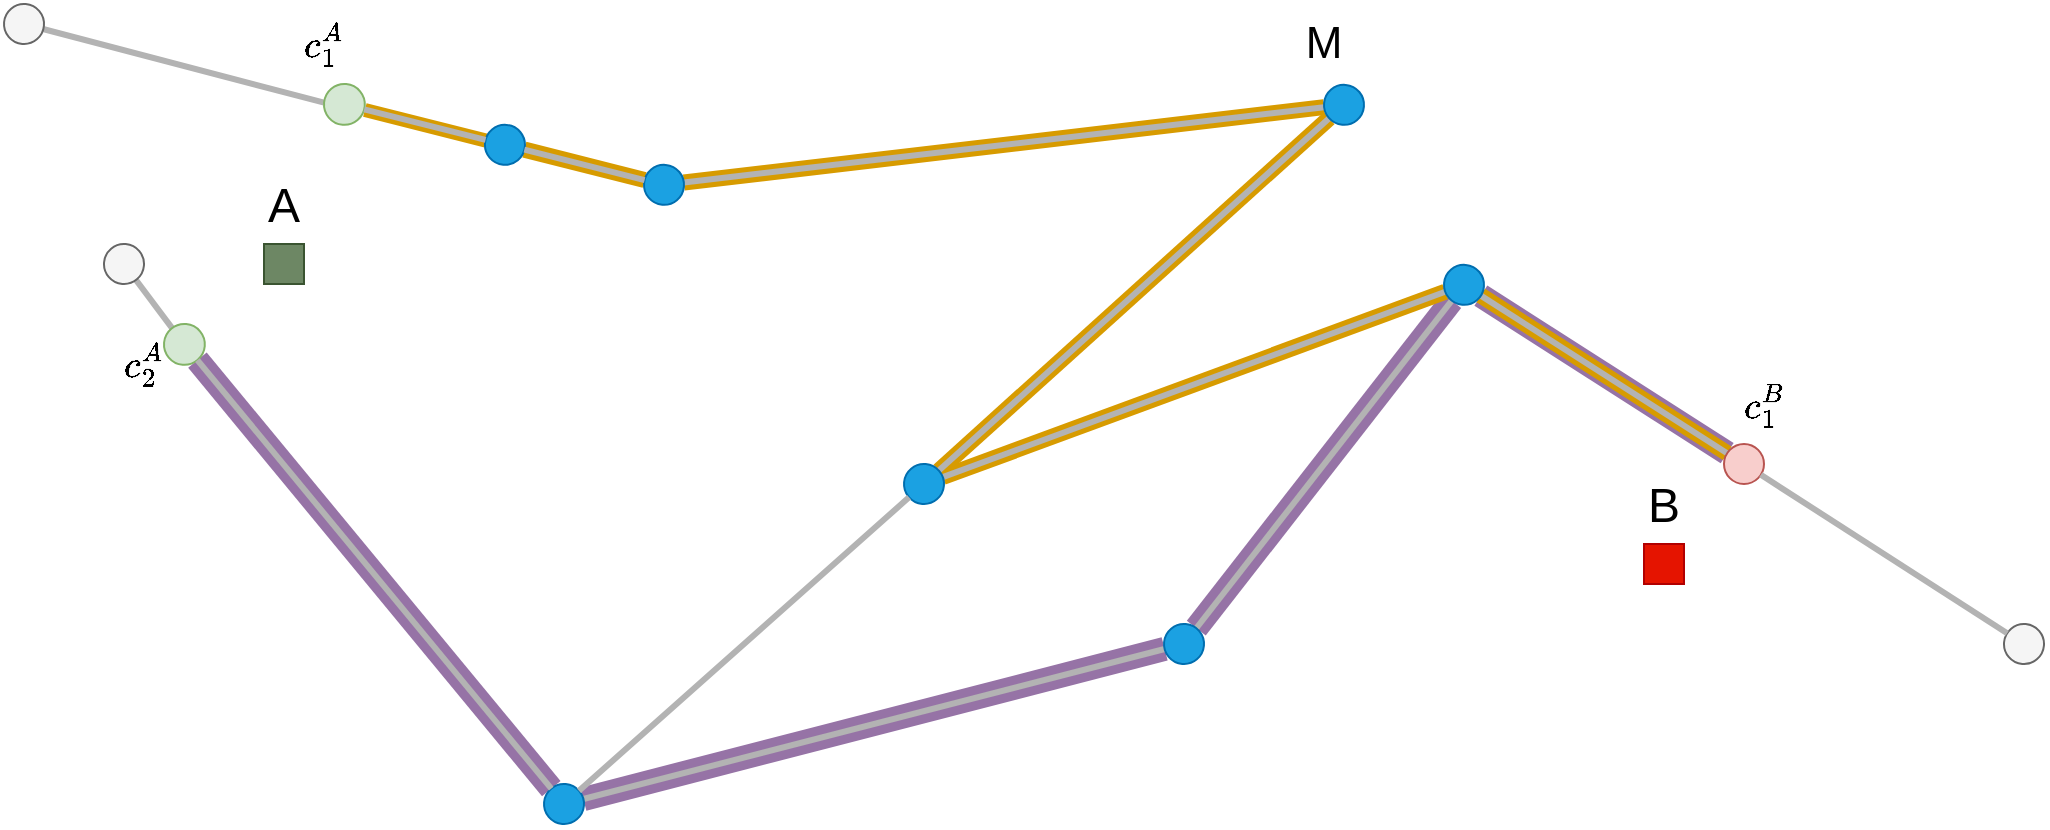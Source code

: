 <?xml version="1.0"?>
<mxfile version="13.5.1" pages="6">
  <diagram name="Different" id="A6PzAOiaJo6HvrOZqPlj">
    <mxGraphModel dx="2" dy="1" grid="1" gridSize="10" guides="1" tooltips="1" connect="1" arrows="1" fold="1" page="1" pageScale="1" pageWidth="850" pageHeight="1100" math="1" shadow="0">
      <root>
        <mxCell id="BM1TCYL0ZDAD7-d_OZ7i-0"/>
        <mxCell id="BM1TCYL0ZDAD7-d_OZ7i-1" parent="BM1TCYL0ZDAD7-d_OZ7i-0"/>
        <mxCell id="BM1TCYL0ZDAD7-d_OZ7i-2" value="" style="endArrow=none;html=1;strokeWidth=12;fillColor=#e1d5e7;strokeColor=#9673a6;" parent="BM1TCYL0ZDAD7-d_OZ7i-1" source="BM1TCYL0ZDAD7-d_OZ7i-36" target="BM1TCYL0ZDAD7-d_OZ7i-35" edge="1">
          <mxGeometry width="50" height="50" relative="1" as="geometry">
            <mxPoint x="744.578" y="462.163" as="sourcePoint"/>
            <mxPoint x="872.284" y="298.359" as="targetPoint"/>
          </mxGeometry>
        </mxCell>
        <mxCell id="BM1TCYL0ZDAD7-d_OZ7i-4" value="" style="endArrow=none;html=1;strokeWidth=12;fillColor=#e1d5e7;strokeColor=#9673a6;" parent="BM1TCYL0ZDAD7-d_OZ7i-1" source="BM1TCYL0ZDAD7-d_OZ7i-35" target="BM1TCYL0ZDAD7-d_OZ7i-24" edge="1">
          <mxGeometry width="50" height="50" relative="1" as="geometry">
            <mxPoint x="886.854" y="295.858" as="sourcePoint"/>
            <mxPoint x="1010.0" y="374.671" as="targetPoint"/>
          </mxGeometry>
        </mxCell>
        <mxCell id="YiaSM9y-Fc_Tpj-L1ZVr-8" value="" style="endArrow=none;html=1;strokeWidth=8;fillColor=#ffe6cc;strokeColor=#d79b00;" parent="BM1TCYL0ZDAD7-d_OZ7i-1" source="BM1TCYL0ZDAD7-d_OZ7i-35" target="BM1TCYL0ZDAD7-d_OZ7i-24" edge="1">
          <mxGeometry width="50" height="50" relative="1" as="geometry">
            <mxPoint x="908.424" y="315.808" as="sourcePoint"/>
            <mxPoint x="1031.57" y="394.621" as="targetPoint"/>
          </mxGeometry>
        </mxCell>
        <mxCell id="YiaSM9y-Fc_Tpj-L1ZVr-9" value="" style="endArrow=none;html=1;strokeWidth=8;fillColor=#ffe6cc;strokeColor=#d79b00;" parent="BM1TCYL0ZDAD7-d_OZ7i-1" source="BM1TCYL0ZDAD7-d_OZ7i-34" target="BM1TCYL0ZDAD7-d_OZ7i-35" edge="1">
          <mxGeometry width="50" height="50" relative="1" as="geometry">
            <mxPoint x="639.382" y="406.54" as="sourcePoint"/>
            <mxPoint x="890.619" y="313.882" as="targetPoint"/>
          </mxGeometry>
        </mxCell>
        <mxCell id="YiaSM9y-Fc_Tpj-L1ZVr-10" value="" style="endArrow=none;html=1;strokeWidth=8;fillColor=#ffe6cc;strokeColor=#d79b00;" parent="BM1TCYL0ZDAD7-d_OZ7i-1" source="BM1TCYL0ZDAD7-d_OZ7i-34" target="BM1TCYL0ZDAD7-d_OZ7i-32" edge="1">
          <mxGeometry width="50" height="50" relative="1" as="geometry">
            <mxPoint x="637.422" y="403.298" as="sourcePoint"/>
            <mxPoint x="832.575" y="227.118" as="targetPoint"/>
          </mxGeometry>
        </mxCell>
        <mxCell id="YiaSM9y-Fc_Tpj-L1ZVr-11" value="" style="endArrow=none;html=1;strokeWidth=8;fillColor=#ffe6cc;strokeColor=#d79b00;" parent="BM1TCYL0ZDAD7-d_OZ7i-1" source="BM1TCYL0ZDAD7-d_OZ7i-32" target="BM1TCYL0ZDAD7-d_OZ7i-31" edge="1">
          <mxGeometry width="50" height="50" relative="1" as="geometry">
            <mxPoint x="830.068" y="221.586" as="sourcePoint"/>
            <mxPoint x="509.932" y="259.254" as="targetPoint"/>
          </mxGeometry>
        </mxCell>
        <mxCell id="YiaSM9y-Fc_Tpj-L1ZVr-12" value="" style="endArrow=none;html=1;strokeWidth=8;fillColor=#ffe6cc;strokeColor=#d79b00;" parent="BM1TCYL0ZDAD7-d_OZ7i-1" source="BM1TCYL0ZDAD7-d_OZ7i-31" target="BM1TCYL0ZDAD7-d_OZ7i-30" edge="1">
          <mxGeometry width="50" height="50" relative="1" as="geometry">
            <mxPoint x="490.3" y="257.989" as="sourcePoint"/>
            <mxPoint x="430.176" y="242.826" as="targetPoint"/>
          </mxGeometry>
        </mxCell>
        <mxCell id="BM1TCYL0ZDAD7-d_OZ7i-3" value="" style="endArrow=none;html=1;strokeWidth=12;fillColor=#e1d5e7;strokeColor=#9673a6;" parent="BM1TCYL0ZDAD7-d_OZ7i-1" source="BM1TCYL0ZDAD7-d_OZ7i-36" target="BM1TCYL0ZDAD7-d_OZ7i-33" edge="1">
          <mxGeometry width="50" height="50" relative="1" as="geometry">
            <mxPoint x="728.747" y="472.548" as="sourcePoint"/>
            <mxPoint x="438.113" y="547.551" as="targetPoint"/>
          </mxGeometry>
        </mxCell>
        <mxCell id="BM1TCYL0ZDAD7-d_OZ7i-5" value="" style="endArrow=none;html=1;strokeWidth=12;fillColor=#e1d5e7;strokeColor=#9673a6;" parent="BM1TCYL0ZDAD7-d_OZ7i-1" source="BM1TCYL0ZDAD7-d_OZ7i-33" target="BM1TCYL0ZDAD7-d_OZ7i-22" edge="1">
          <mxGeometry width="50" height="50" relative="1" as="geometry">
            <mxPoint x="427.398" y="540.103" as="sourcePoint"/>
            <mxPoint x="400.166" y="280.415" as="targetPoint"/>
          </mxGeometry>
        </mxCell>
        <mxCell id="BM1TCYL0ZDAD7-d_OZ7i-10" value="" style="endArrow=none;html=1;strokeWidth=7;fillColor=#ffe6cc;strokeColor=#d79b00;" parent="BM1TCYL0ZDAD7-d_OZ7i-1" edge="1">
          <mxGeometry width="50" height="50" relative="1" as="geometry">
            <mxPoint x="391.07" y="218.32" as="sourcePoint"/>
            <mxPoint x="330.42" y="202.995" as="targetPoint"/>
          </mxGeometry>
        </mxCell>
        <mxCell id="BM1TCYL0ZDAD7-d_OZ7i-12" value="A&lt;br&gt;&lt;div&gt;&lt;br&gt;&lt;/div&gt;&lt;div&gt;&lt;br&gt;&lt;/div&gt;" style="whiteSpace=wrap;html=1;rounded=0;shadow=0;strokeWidth=1;fillColor=#6d8764;fontSize=24;align=right;strokeColor=#3A5431;" parent="BM1TCYL0ZDAD7-d_OZ7i-1" vertex="1">
          <mxGeometry x="280" y="270" width="20" height="20" as="geometry"/>
        </mxCell>
        <mxCell id="BM1TCYL0ZDAD7-d_OZ7i-13" value="B&lt;br&gt;&lt;br&gt;&lt;div&gt;&lt;br&gt;&lt;/div&gt;" style="whiteSpace=wrap;html=1;rounded=0;shadow=0;strokeWidth=1;fillColor=#e51400;fontSize=24;align=right;strokeColor=#B20000;" parent="BM1TCYL0ZDAD7-d_OZ7i-1" vertex="1">
          <mxGeometry x="970" y="420" width="20" height="20" as="geometry"/>
        </mxCell>
        <mxCell id="BM1TCYL0ZDAD7-d_OZ7i-14" value="" style="endArrow=none;html=1;strokeWidth=3;fillColor=#76608a;strokeColor=#B3B3B3;" parent="BM1TCYL0ZDAD7-d_OZ7i-1" source="BM1TCYL0ZDAD7-d_OZ7i-36" target="BM1TCYL0ZDAD7-d_OZ7i-35" edge="1">
          <mxGeometry width="50" height="50" relative="1" as="geometry">
            <mxPoint x="740" y="470" as="sourcePoint"/>
            <mxPoint x="880" y="320" as="targetPoint"/>
          </mxGeometry>
        </mxCell>
        <mxCell id="BM1TCYL0ZDAD7-d_OZ7i-15" value="" style="endArrow=none;html=1;strokeWidth=3;fillColor=#76608a;strokeColor=#B3B3B3;" parent="BM1TCYL0ZDAD7-d_OZ7i-1" source="BM1TCYL0ZDAD7-d_OZ7i-36" target="BM1TCYL0ZDAD7-d_OZ7i-33" edge="1">
          <mxGeometry width="50" height="50" relative="1" as="geometry">
            <mxPoint x="720" y="500" as="sourcePoint"/>
            <mxPoint x="470" y="570" as="targetPoint"/>
          </mxGeometry>
        </mxCell>
        <mxCell id="BM1TCYL0ZDAD7-d_OZ7i-16" value="" style="endArrow=none;html=1;strokeWidth=3;fillColor=#76608a;strokeColor=#B3B3B3;" parent="BM1TCYL0ZDAD7-d_OZ7i-1" source="BM1TCYL0ZDAD7-d_OZ7i-35" target="BM1TCYL0ZDAD7-d_OZ7i-24" edge="1">
          <mxGeometry width="50" height="50" relative="1" as="geometry">
            <mxPoint x="880" y="290" as="sourcePoint"/>
            <mxPoint x="940" y="370" as="targetPoint"/>
          </mxGeometry>
        </mxCell>
        <mxCell id="BM1TCYL0ZDAD7-d_OZ7i-17" value="" style="endArrow=none;html=1;strokeWidth=3;fillColor=#76608a;strokeColor=#B3B3B3;" parent="BM1TCYL0ZDAD7-d_OZ7i-1" source="BM1TCYL0ZDAD7-d_OZ7i-34" target="BM1TCYL0ZDAD7-d_OZ7i-35" edge="1">
          <mxGeometry width="50" height="50" relative="1" as="geometry">
            <mxPoint x="660" y="380" as="sourcePoint"/>
            <mxPoint x="880" y="270" as="targetPoint"/>
          </mxGeometry>
        </mxCell>
        <mxCell id="BM1TCYL0ZDAD7-d_OZ7i-18" value="" style="endArrow=none;html=1;strokeWidth=3;fillColor=#76608a;strokeColor=#B3B3B3;" parent="BM1TCYL0ZDAD7-d_OZ7i-1" source="BM1TCYL0ZDAD7-d_OZ7i-34" target="BM1TCYL0ZDAD7-d_OZ7i-32" edge="1">
          <mxGeometry width="50" height="50" relative="1" as="geometry">
            <mxPoint x="430" y="550" as="sourcePoint"/>
            <mxPoint x="820" y="200" as="targetPoint"/>
          </mxGeometry>
        </mxCell>
        <mxCell id="BM1TCYL0ZDAD7-d_OZ7i-20" value="" style="endArrow=none;html=1;strokeWidth=3;fillColor=#76608a;strokeColor=#B3B3B3;" parent="BM1TCYL0ZDAD7-d_OZ7i-1" source="BM1TCYL0ZDAD7-d_OZ7i-32" target="BM1TCYL0ZDAD7-d_OZ7i-31" edge="1">
          <mxGeometry width="50" height="50" relative="1" as="geometry">
            <mxPoint x="820" y="200" as="sourcePoint"/>
            <mxPoint x="480" y="240" as="targetPoint"/>
          </mxGeometry>
        </mxCell>
        <mxCell id="BM1TCYL0ZDAD7-d_OZ7i-21" value="" style="endArrow=none;html=1;strokeWidth=3;fillColor=#76608a;strokeColor=#B3B3B3;exitX=0;exitY=0.5;exitDx=0;exitDy=0;" parent="BM1TCYL0ZDAD7-d_OZ7i-1" source="BM1TCYL0ZDAD7-d_OZ7i-23" edge="1">
          <mxGeometry width="50" height="50" relative="1" as="geometry">
            <mxPoint x="480" y="240" as="sourcePoint"/>
            <mxPoint x="160" y="160" as="targetPoint"/>
          </mxGeometry>
        </mxCell>
        <mxCell id="BM1TCYL0ZDAD7-d_OZ7i-23" value="" style="ellipse;whiteSpace=wrap;html=1;aspect=fixed;fillColor=#d5e8d4;strokeColor=#82b366;rotation=5;" parent="BM1TCYL0ZDAD7-d_OZ7i-1" vertex="1">
          <mxGeometry x="310" y="190" width="20.42" height="20.42" as="geometry"/>
        </mxCell>
        <mxCell id="BM1TCYL0ZDAD7-d_OZ7i-24" value="" style="ellipse;whiteSpace=wrap;html=1;aspect=fixed;fillColor=#f8cecc;strokeColor=#b85450;" parent="BM1TCYL0ZDAD7-d_OZ7i-1" vertex="1">
          <mxGeometry x="1010" y="370" width="20" height="20" as="geometry"/>
        </mxCell>
        <mxCell id="BM1TCYL0ZDAD7-d_OZ7i-25" value="&lt;font style=&quot;font-size: 22px&quot;&gt;M&lt;/font&gt;" style="text;html=1;strokeColor=none;fillColor=none;align=center;verticalAlign=middle;whiteSpace=wrap;rounded=0;" parent="BM1TCYL0ZDAD7-d_OZ7i-1" vertex="1">
          <mxGeometry x="790" y="160" width="40" height="20" as="geometry"/>
        </mxCell>
        <mxCell id="BM1TCYL0ZDAD7-d_OZ7i-26" value="&lt;font style=&quot;font-size: 16px&quot;&gt;`c_1^A`&lt;/font&gt;" style="text;html=1;strokeColor=none;fillColor=none;align=center;verticalAlign=middle;whiteSpace=wrap;rounded=0;fontColor=#000000;" parent="BM1TCYL0ZDAD7-d_OZ7i-1" vertex="1">
          <mxGeometry x="290.42" y="160" width="40" height="20" as="geometry"/>
        </mxCell>
        <mxCell id="BM1TCYL0ZDAD7-d_OZ7i-27" value="&lt;font style=&quot;font-size: 16px&quot;&gt;`c_2^A`&lt;/font&gt;" style="text;html=1;strokeColor=none;fillColor=none;align=center;verticalAlign=middle;whiteSpace=wrap;rounded=0;fontColor=#000000;" parent="BM1TCYL0ZDAD7-d_OZ7i-1" vertex="1">
          <mxGeometry x="200" y="320.0" width="40" height="20" as="geometry"/>
        </mxCell>
        <mxCell id="BM1TCYL0ZDAD7-d_OZ7i-28" style="edgeStyle=orthogonalEdgeStyle;rounded=0;orthogonalLoop=1;jettySize=auto;html=1;exitX=0.5;exitY=1;exitDx=0;exitDy=0;strokeColor=#B3B3B3;strokeWidth=3;fontColor=#000000;" parent="BM1TCYL0ZDAD7-d_OZ7i-1" source="BM1TCYL0ZDAD7-d_OZ7i-26" target="BM1TCYL0ZDAD7-d_OZ7i-26" edge="1">
          <mxGeometry relative="1" as="geometry"/>
        </mxCell>
        <mxCell id="BM1TCYL0ZDAD7-d_OZ7i-29" value="" style="ellipse;whiteSpace=wrap;html=1;aspect=fixed;fillColor=#f5f5f5;strokeColor=#666666;rotation=5;fontColor=#333333;" parent="BM1TCYL0ZDAD7-d_OZ7i-1" vertex="1">
          <mxGeometry x="1150" y="460" width="20" height="20" as="geometry"/>
        </mxCell>
        <mxCell id="BM1TCYL0ZDAD7-d_OZ7i-30" value="" style="ellipse;whiteSpace=wrap;html=1;aspect=fixed;fillColor=#1ba1e2;strokeColor=#006EAF;rotation=5;fontColor=#ffffff;" parent="BM1TCYL0ZDAD7-d_OZ7i-1" vertex="1">
          <mxGeometry x="390.47" y="210.42" width="20" height="20" as="geometry"/>
        </mxCell>
        <mxCell id="BM1TCYL0ZDAD7-d_OZ7i-31" value="" style="ellipse;whiteSpace=wrap;html=1;aspect=fixed;fillColor=#1ba1e2;strokeColor=#006EAF;rotation=5;fontColor=#ffffff;" parent="BM1TCYL0ZDAD7-d_OZ7i-1" vertex="1">
          <mxGeometry x="470.0" y="230.42" width="20" height="20" as="geometry"/>
        </mxCell>
        <mxCell id="BM1TCYL0ZDAD7-d_OZ7i-32" value="" style="ellipse;whiteSpace=wrap;html=1;aspect=fixed;fillColor=#1ba1e2;strokeColor=#006EAF;rotation=5;fontColor=#ffffff;" parent="BM1TCYL0ZDAD7-d_OZ7i-1" vertex="1">
          <mxGeometry x="810" y="190.42" width="20" height="20" as="geometry"/>
        </mxCell>
        <mxCell id="BM1TCYL0ZDAD7-d_OZ7i-33" value="" style="ellipse;whiteSpace=wrap;html=1;aspect=fixed;fillColor=#1ba1e2;strokeColor=#006EAF;rotation=5;fontColor=#ffffff;" parent="BM1TCYL0ZDAD7-d_OZ7i-1" vertex="1">
          <mxGeometry x="420" y="540" width="20" height="20" as="geometry"/>
        </mxCell>
        <mxCell id="BM1TCYL0ZDAD7-d_OZ7i-34" value="" style="ellipse;whiteSpace=wrap;html=1;aspect=fixed;fillColor=#1ba1e2;strokeColor=#006EAF;rotation=5;fontColor=#ffffff;" parent="BM1TCYL0ZDAD7-d_OZ7i-1" vertex="1">
          <mxGeometry x="600" y="380" width="20" height="20" as="geometry"/>
        </mxCell>
        <mxCell id="BM1TCYL0ZDAD7-d_OZ7i-35" value="" style="ellipse;whiteSpace=wrap;html=1;aspect=fixed;fillColor=#1ba1e2;strokeColor=#006EAF;rotation=5;fontColor=#ffffff;" parent="BM1TCYL0ZDAD7-d_OZ7i-1" vertex="1">
          <mxGeometry x="870" y="280.42" width="20" height="20" as="geometry"/>
        </mxCell>
        <mxCell id="BM1TCYL0ZDAD7-d_OZ7i-36" value="" style="ellipse;whiteSpace=wrap;html=1;aspect=fixed;fillColor=#1ba1e2;strokeColor=#006EAF;rotation=5;fontColor=#ffffff;" parent="BM1TCYL0ZDAD7-d_OZ7i-1" vertex="1">
          <mxGeometry x="730" y="460" width="20" height="20" as="geometry"/>
        </mxCell>
        <mxCell id="BM1TCYL0ZDAD7-d_OZ7i-37" value="" style="ellipse;whiteSpace=wrap;html=1;aspect=fixed;fillColor=#f5f5f5;strokeColor=#666666;rotation=5;fontColor=#333333;" parent="BM1TCYL0ZDAD7-d_OZ7i-1" vertex="1">
          <mxGeometry x="150.0" y="150" width="20" height="20" as="geometry"/>
        </mxCell>
        <mxCell id="BM1TCYL0ZDAD7-d_OZ7i-38" value="&lt;div&gt;&lt;font style=&quot;font-size: 16px&quot;&gt;`c_1^B`&lt;/font&gt;&lt;/div&gt;" style="text;html=1;strokeColor=none;fillColor=none;align=center;verticalAlign=middle;whiteSpace=wrap;rounded=0;fontColor=#000000;" parent="BM1TCYL0ZDAD7-d_OZ7i-1" vertex="1">
          <mxGeometry x="1010" y="340.0" width="40" height="20" as="geometry"/>
        </mxCell>
        <mxCell id="BM1TCYL0ZDAD7-d_OZ7i-39" value="" style="endArrow=none;html=1;strokeWidth=3;fillColor=#76608a;strokeColor=#B3B3B3;" parent="BM1TCYL0ZDAD7-d_OZ7i-1" source="BM1TCYL0ZDAD7-d_OZ7i-31" target="BM1TCYL0ZDAD7-d_OZ7i-30" edge="1">
          <mxGeometry width="50" height="50" relative="1" as="geometry">
            <mxPoint x="490" y="250.0" as="sourcePoint"/>
            <mxPoint x="170" y="170.0" as="targetPoint"/>
          </mxGeometry>
        </mxCell>
        <mxCell id="BM1TCYL0ZDAD7-d_OZ7i-40" value="" style="endArrow=none;html=1;strokeWidth=3;fillColor=#76608a;strokeColor=#B3B3B3;" parent="BM1TCYL0ZDAD7-d_OZ7i-1" source="BM1TCYL0ZDAD7-d_OZ7i-30" target="BM1TCYL0ZDAD7-d_OZ7i-23" edge="1">
          <mxGeometry width="50" height="50" relative="1" as="geometry">
            <mxPoint x="400.767" y="228.003" as="sourcePoint"/>
            <mxPoint x="170" y="170.0" as="targetPoint"/>
          </mxGeometry>
        </mxCell>
        <mxCell id="BM1TCYL0ZDAD7-d_OZ7i-41" value="" style="endArrow=none;html=1;strokeWidth=3;fillColor=#76608a;strokeColor=#B3B3B3;" parent="BM1TCYL0ZDAD7-d_OZ7i-1" source="BM1TCYL0ZDAD7-d_OZ7i-24" target="BM1TCYL0ZDAD7-d_OZ7i-29" edge="1">
          <mxGeometry width="50" height="50" relative="1" as="geometry">
            <mxPoint x="890" y="320" as="sourcePoint"/>
            <mxPoint x="1170" y="500" as="targetPoint"/>
          </mxGeometry>
        </mxCell>
        <mxCell id="BM1TCYL0ZDAD7-d_OZ7i-42" value="" style="endArrow=none;html=1;strokeWidth=3;fillColor=#76608a;strokeColor=#B3B3B3;" parent="BM1TCYL0ZDAD7-d_OZ7i-1" source="BM1TCYL0ZDAD7-d_OZ7i-22" edge="1">
          <mxGeometry width="50" height="50" relative="1" as="geometry">
            <mxPoint x="440" y="560" as="sourcePoint"/>
            <mxPoint x="210" y="280" as="targetPoint"/>
          </mxGeometry>
        </mxCell>
        <mxCell id="BM1TCYL0ZDAD7-d_OZ7i-22" value="" style="ellipse;whiteSpace=wrap;html=1;aspect=fixed;fillColor=#d5e8d4;strokeColor=#82b366;rotation=5;" parent="BM1TCYL0ZDAD7-d_OZ7i-1" vertex="1">
          <mxGeometry x="230.0" y="310" width="20.42" height="20.42" as="geometry"/>
        </mxCell>
        <mxCell id="VR79_CDgtdd83Bn23p-1-0" value="" style="endArrow=none;html=1;strokeWidth=3;fillColor=#76608a;strokeColor=#B3B3B3;" parent="BM1TCYL0ZDAD7-d_OZ7i-1" source="BM1TCYL0ZDAD7-d_OZ7i-33" target="BM1TCYL0ZDAD7-d_OZ7i-22" edge="1">
          <mxGeometry width="50" height="50" relative="1" as="geometry">
            <mxPoint x="423.691" y="542.241" as="sourcePoint"/>
            <mxPoint x="210" y="280" as="targetPoint"/>
          </mxGeometry>
        </mxCell>
        <mxCell id="VR79_CDgtdd83Bn23p-1-1" value="" style="ellipse;whiteSpace=wrap;html=1;aspect=fixed;fillColor=#f5f5f5;strokeColor=#666666;rotation=5;fontColor=#333333;" parent="BM1TCYL0ZDAD7-d_OZ7i-1" vertex="1">
          <mxGeometry x="200.0" y="270" width="20" height="20" as="geometry"/>
        </mxCell>
        <mxCell id="YiaSM9y-Fc_Tpj-L1ZVr-0" value="" style="endArrow=none;html=1;strokeWidth=3;fillColor=#76608a;strokeColor=#B3B3B3;" parent="BM1TCYL0ZDAD7-d_OZ7i-1" source="BM1TCYL0ZDAD7-d_OZ7i-33" target="BM1TCYL0ZDAD7-d_OZ7i-34" edge="1">
          <mxGeometry width="50" height="50" relative="1" as="geometry">
            <mxPoint x="627.425" y="393.302" as="sourcePoint"/>
            <mxPoint x="822.578" y="217.121" as="targetPoint"/>
          </mxGeometry>
        </mxCell>
      </root>
    </mxGraphModel>
  </diagram>
</mxfile>
